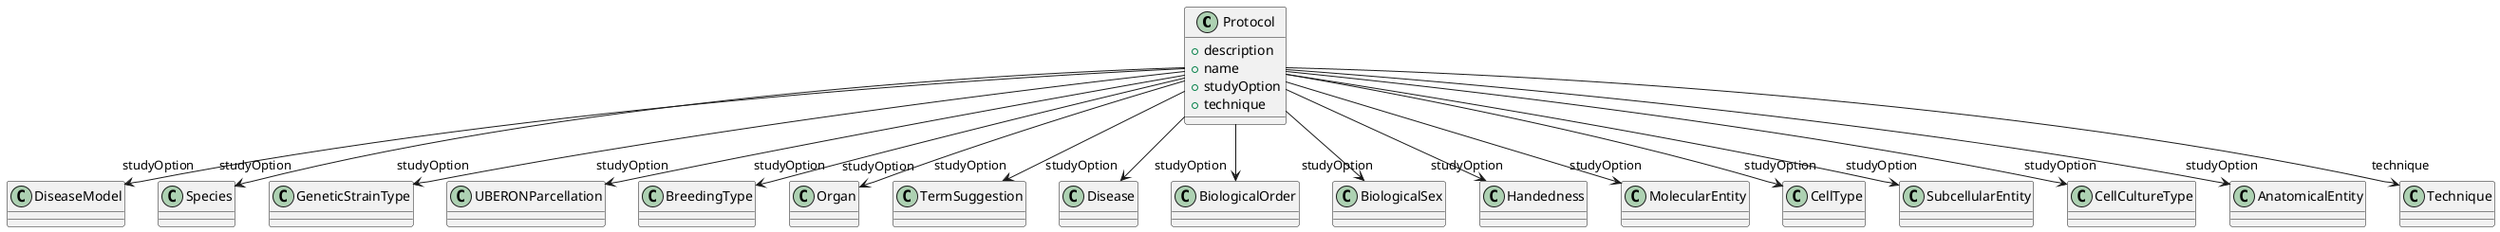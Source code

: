 @startuml
class Protocol {
+description
+name
+studyOption
+technique

}
Protocol -d-> "studyOption" DiseaseModel
Protocol -d-> "studyOption" Species
Protocol -d-> "studyOption" GeneticStrainType
Protocol -d-> "studyOption" UBERONParcellation
Protocol -d-> "studyOption" BreedingType
Protocol -d-> "studyOption" Organ
Protocol -d-> "studyOption" TermSuggestion
Protocol -d-> "studyOption" Disease
Protocol -d-> "studyOption" BiologicalOrder
Protocol -d-> "studyOption" BiologicalSex
Protocol -d-> "studyOption" Handedness
Protocol -d-> "studyOption" MolecularEntity
Protocol -d-> "studyOption" CellType
Protocol -d-> "studyOption" SubcellularEntity
Protocol -d-> "studyOption" CellCultureType
Protocol -d-> "studyOption" AnatomicalEntity
Protocol -d-> "technique" Technique

@enduml